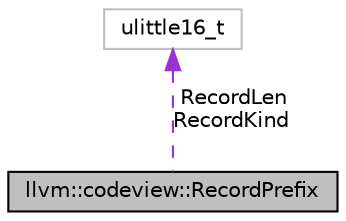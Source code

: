 digraph "llvm::codeview::RecordPrefix"
{
 // LATEX_PDF_SIZE
  bgcolor="transparent";
  edge [fontname="Helvetica",fontsize="10",labelfontname="Helvetica",labelfontsize="10"];
  node [fontname="Helvetica",fontsize="10",shape=record];
  Node1 [label="llvm::codeview::RecordPrefix",height=0.2,width=0.4,color="black", fillcolor="grey75", style="filled", fontcolor="black",tooltip=" "];
  Node2 -> Node1 [dir="back",color="darkorchid3",fontsize="10",style="dashed",label=" RecordLen\nRecordKind" ,fontname="Helvetica"];
  Node2 [label="ulittle16_t",height=0.2,width=0.4,color="grey75",tooltip=" "];
}
